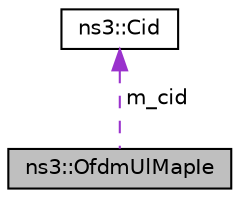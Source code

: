 digraph "ns3::OfdmUlMapIe"
{
 // LATEX_PDF_SIZE
  edge [fontname="Helvetica",fontsize="10",labelfontname="Helvetica",labelfontsize="10"];
  node [fontname="Helvetica",fontsize="10",shape=record];
  Node1 [label="ns3::OfdmUlMapIe",height=0.2,width=0.4,color="black", fillcolor="grey75", style="filled", fontcolor="black",tooltip="This class implements the UL-MAP_IE message as described by \"IEEE Standard for Local and metropolitan..."];
  Node2 -> Node1 [dir="back",color="darkorchid3",fontsize="10",style="dashed",label=" m_cid" ,fontname="Helvetica"];
  Node2 [label="ns3::Cid",height=0.2,width=0.4,color="black", fillcolor="white", style="filled",URL="$classns3_1_1_cid.html",tooltip="Cid class."];
}
